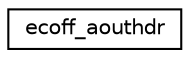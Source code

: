 digraph G
{
  edge [fontname="Helvetica",fontsize="10",labelfontname="Helvetica",labelfontsize="10"];
  node [fontname="Helvetica",fontsize="10",shape=record];
  rankdir=LR;
  Node1 [label="ecoff_aouthdr",height=0.2,width=0.4,color="black", fillcolor="white", style="filled",URL="$structecoff__aouthdr.html"];
}
